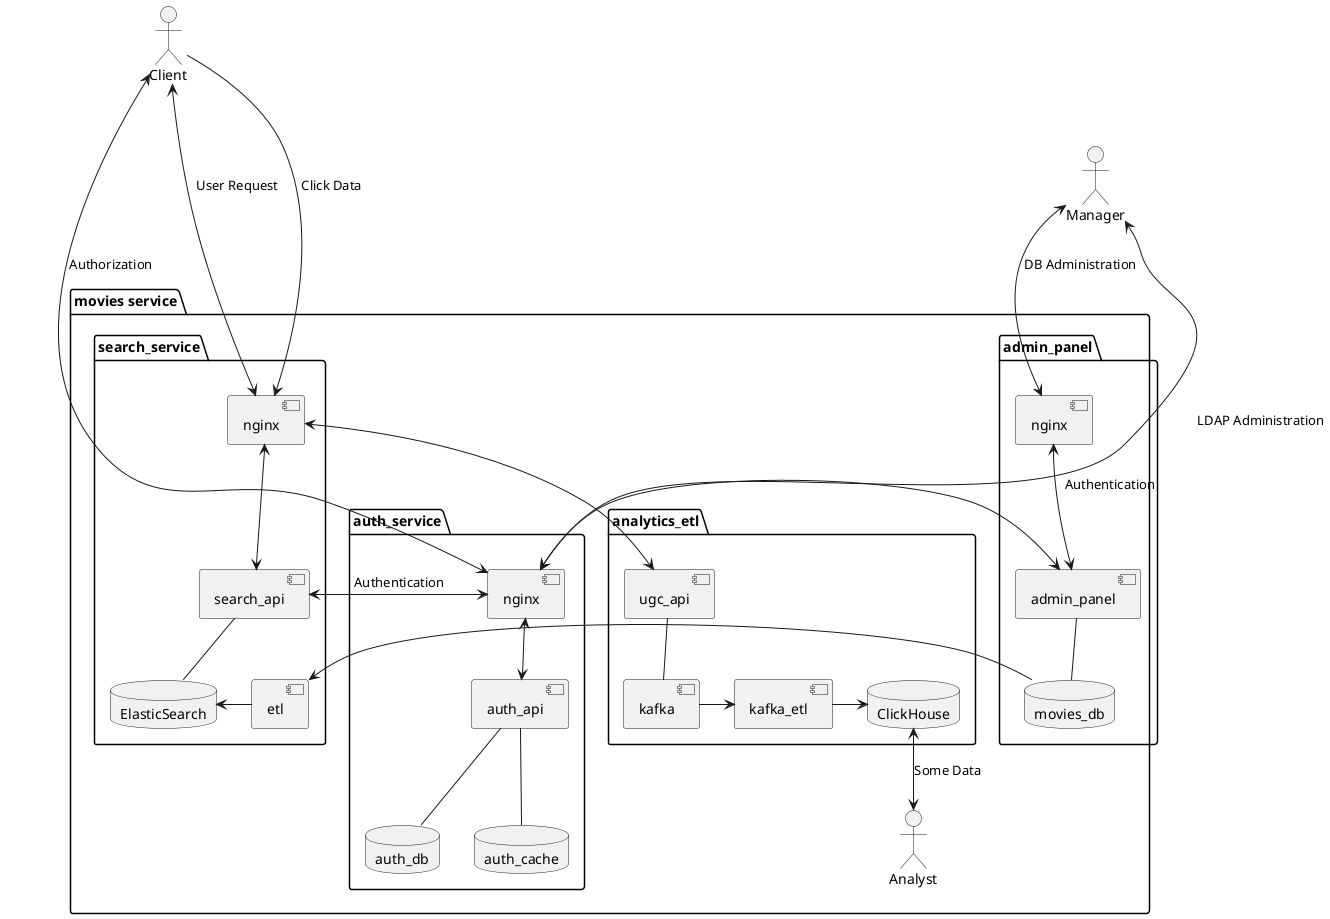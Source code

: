 @startuml
skinparam componentStyle uml2
actor Client as client
actor Manager as manager
actor Analyst as analyst

package "movies service" as movies{
    package "admin_panel" as admin{
        component nginx as admin_nginx
        component admin_panel as admin_panel
        database "movies_db" as movies_db
    }
    package "auth_service" as auth{
        component nginx as auth_nginx
        component "auth_api" as auth_api
        database "auth_db" as auth_db
        database "auth_cache" as auth_cache
    }
    package "search_service" as search{
        component nginx as search_nginx
        component search_api as search_api
        database ElasticSearch
        component etl as search_etl
    }
    package "analytics_etl" as analytics{
        component ugc_api as ugc_api
        database ClickHouse
        component kafka_etl as kafka_etl
        component kafka as kafka
    }
}


auth_api -- auth_db
auth_api -- auth_cache
admin_panel -- movies_db
search_api -- ElasticSearch
ugc_api -- kafka

movies_db -> search_etl
search_etl -> ElasticSearch
kafka -> kafka_etl
kafka_etl -> ClickHouse

manager <--> admin_nginx : DB Administration
manager <--> auth_nginx : LDAP Administration
analyst <-up-> ClickHouse : Some Data
client <--> search_nginx : User Request
client ---> search_nginx : Click Data

admin_nginx <--> admin_panel
admin_panel <-> auth_nginx : Authentication
search_nginx <--> search_api
search_nginx <--> ugc_api
search_api <-> auth_nginx : Authentication
auth_nginx <--> auth_api
client <-> auth_nginx : Authorization

@enduml